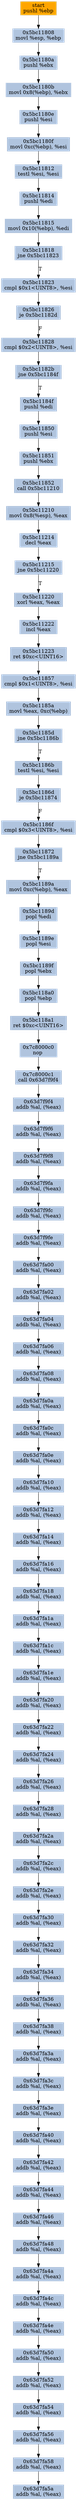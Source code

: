 digraph G {
node[shape=rectangle,style=filled,fillcolor=lightsteelblue,color=lightsteelblue]
bgcolor="transparent"
a0x5bc11807pushl_ebp[label="start\npushl %ebp",color="lightgrey",fillcolor="orange"];
a0x5bc11808movl_esp_ebp[label="0x5bc11808\nmovl %esp, %ebp"];
a0x5bc1180apushl_ebx[label="0x5bc1180a\npushl %ebx"];
a0x5bc1180bmovl_0x8ebp__ebx[label="0x5bc1180b\nmovl 0x8(%ebp), %ebx"];
a0x5bc1180epushl_esi[label="0x5bc1180e\npushl %esi"];
a0x5bc1180fmovl_0xcebp__esi[label="0x5bc1180f\nmovl 0xc(%ebp), %esi"];
a0x5bc11812testl_esi_esi[label="0x5bc11812\ntestl %esi, %esi"];
a0x5bc11814pushl_edi[label="0x5bc11814\npushl %edi"];
a0x5bc11815movl_0x10ebp__edi[label="0x5bc11815\nmovl 0x10(%ebp), %edi"];
a0x5bc11818jne_0x5bc11823[label="0x5bc11818\njne 0x5bc11823"];
a0x5bc11823cmpl_0x1UINT8_esi[label="0x5bc11823\ncmpl $0x1<UINT8>, %esi"];
a0x5bc11826je_0x5bc1182d[label="0x5bc11826\nje 0x5bc1182d"];
a0x5bc11828cmpl_0x2UINT8_esi[label="0x5bc11828\ncmpl $0x2<UINT8>, %esi"];
a0x5bc1182bjne_0x5bc1184f[label="0x5bc1182b\njne 0x5bc1184f"];
a0x5bc1184fpushl_edi[label="0x5bc1184f\npushl %edi"];
a0x5bc11850pushl_esi[label="0x5bc11850\npushl %esi"];
a0x5bc11851pushl_ebx[label="0x5bc11851\npushl %ebx"];
a0x5bc11852call_0x5bc11210[label="0x5bc11852\ncall 0x5bc11210"];
a0x5bc11210movl_0x8esp__eax[label="0x5bc11210\nmovl 0x8(%esp), %eax"];
a0x5bc11214decl_eax[label="0x5bc11214\ndecl %eax"];
a0x5bc11215jne_0x5bc11220[label="0x5bc11215\njne 0x5bc11220"];
a0x5bc11220xorl_eax_eax[label="0x5bc11220\nxorl %eax, %eax"];
a0x5bc11222incl_eax[label="0x5bc11222\nincl %eax"];
a0x5bc11223ret_0xcUINT16[label="0x5bc11223\nret $0xc<UINT16>"];
a0x5bc11857cmpl_0x1UINT8_esi[label="0x5bc11857\ncmpl $0x1<UINT8>, %esi"];
a0x5bc1185amovl_eax_0xcebp_[label="0x5bc1185a\nmovl %eax, 0xc(%ebp)"];
a0x5bc1185djne_0x5bc1186b[label="0x5bc1185d\njne 0x5bc1186b"];
a0x5bc1186btestl_esi_esi[label="0x5bc1186b\ntestl %esi, %esi"];
a0x5bc1186dje_0x5bc11874[label="0x5bc1186d\nje 0x5bc11874"];
a0x5bc1186fcmpl_0x3UINT8_esi[label="0x5bc1186f\ncmpl $0x3<UINT8>, %esi"];
a0x5bc11872jne_0x5bc1189a[label="0x5bc11872\njne 0x5bc1189a"];
a0x5bc1189amovl_0xcebp__eax[label="0x5bc1189a\nmovl 0xc(%ebp), %eax"];
a0x5bc1189dpopl_edi[label="0x5bc1189d\npopl %edi"];
a0x5bc1189epopl_esi[label="0x5bc1189e\npopl %esi"];
a0x5bc1189fpopl_ebx[label="0x5bc1189f\npopl %ebx"];
a0x5bc118a0popl_ebp[label="0x5bc118a0\npopl %ebp"];
a0x5bc118a1ret_0xcUINT16[label="0x5bc118a1\nret $0xc<UINT16>"];
a0x7c8000c0nop_[label="0x7c8000c0\nnop "];
a0x7c8000c1call_0x63d7f9f4[label="0x7c8000c1\ncall 0x63d7f9f4"];
a0x63d7f9f4addb_al_eax_[label="0x63d7f9f4\naddb %al, (%eax)"];
a0x63d7f9f6addb_al_eax_[label="0x63d7f9f6\naddb %al, (%eax)"];
a0x63d7f9f8addb_al_eax_[label="0x63d7f9f8\naddb %al, (%eax)"];
a0x63d7f9faaddb_al_eax_[label="0x63d7f9fa\naddb %al, (%eax)"];
a0x63d7f9fcaddb_al_eax_[label="0x63d7f9fc\naddb %al, (%eax)"];
a0x63d7f9feaddb_al_eax_[label="0x63d7f9fe\naddb %al, (%eax)"];
a0x63d7fa00addb_al_eax_[label="0x63d7fa00\naddb %al, (%eax)"];
a0x63d7fa02addb_al_eax_[label="0x63d7fa02\naddb %al, (%eax)"];
a0x63d7fa04addb_al_eax_[label="0x63d7fa04\naddb %al, (%eax)"];
a0x63d7fa06addb_al_eax_[label="0x63d7fa06\naddb %al, (%eax)"];
a0x63d7fa08addb_al_eax_[label="0x63d7fa08\naddb %al, (%eax)"];
a0x63d7fa0aaddb_al_eax_[label="0x63d7fa0a\naddb %al, (%eax)"];
a0x63d7fa0caddb_al_eax_[label="0x63d7fa0c\naddb %al, (%eax)"];
a0x63d7fa0eaddb_al_eax_[label="0x63d7fa0e\naddb %al, (%eax)"];
a0x63d7fa10addb_al_eax_[label="0x63d7fa10\naddb %al, (%eax)"];
a0x63d7fa12addb_al_eax_[label="0x63d7fa12\naddb %al, (%eax)"];
a0x63d7fa14addb_al_eax_[label="0x63d7fa14\naddb %al, (%eax)"];
a0x63d7fa16addb_al_eax_[label="0x63d7fa16\naddb %al, (%eax)"];
a0x63d7fa18addb_al_eax_[label="0x63d7fa18\naddb %al, (%eax)"];
a0x63d7fa1aaddb_al_eax_[label="0x63d7fa1a\naddb %al, (%eax)"];
a0x63d7fa1caddb_al_eax_[label="0x63d7fa1c\naddb %al, (%eax)"];
a0x63d7fa1eaddb_al_eax_[label="0x63d7fa1e\naddb %al, (%eax)"];
a0x63d7fa20addb_al_eax_[label="0x63d7fa20\naddb %al, (%eax)"];
a0x63d7fa22addb_al_eax_[label="0x63d7fa22\naddb %al, (%eax)"];
a0x63d7fa24addb_al_eax_[label="0x63d7fa24\naddb %al, (%eax)"];
a0x63d7fa26addb_al_eax_[label="0x63d7fa26\naddb %al, (%eax)"];
a0x63d7fa28addb_al_eax_[label="0x63d7fa28\naddb %al, (%eax)"];
a0x63d7fa2aaddb_al_eax_[label="0x63d7fa2a\naddb %al, (%eax)"];
a0x63d7fa2caddb_al_eax_[label="0x63d7fa2c\naddb %al, (%eax)"];
a0x63d7fa2eaddb_al_eax_[label="0x63d7fa2e\naddb %al, (%eax)"];
a0x63d7fa30addb_al_eax_[label="0x63d7fa30\naddb %al, (%eax)"];
a0x63d7fa32addb_al_eax_[label="0x63d7fa32\naddb %al, (%eax)"];
a0x63d7fa34addb_al_eax_[label="0x63d7fa34\naddb %al, (%eax)"];
a0x63d7fa36addb_al_eax_[label="0x63d7fa36\naddb %al, (%eax)"];
a0x63d7fa38addb_al_eax_[label="0x63d7fa38\naddb %al, (%eax)"];
a0x63d7fa3aaddb_al_eax_[label="0x63d7fa3a\naddb %al, (%eax)"];
a0x63d7fa3caddb_al_eax_[label="0x63d7fa3c\naddb %al, (%eax)"];
a0x63d7fa3eaddb_al_eax_[label="0x63d7fa3e\naddb %al, (%eax)"];
a0x63d7fa40addb_al_eax_[label="0x63d7fa40\naddb %al, (%eax)"];
a0x63d7fa42addb_al_eax_[label="0x63d7fa42\naddb %al, (%eax)"];
a0x63d7fa44addb_al_eax_[label="0x63d7fa44\naddb %al, (%eax)"];
a0x63d7fa46addb_al_eax_[label="0x63d7fa46\naddb %al, (%eax)"];
a0x63d7fa48addb_al_eax_[label="0x63d7fa48\naddb %al, (%eax)"];
a0x63d7fa4aaddb_al_eax_[label="0x63d7fa4a\naddb %al, (%eax)"];
a0x63d7fa4caddb_al_eax_[label="0x63d7fa4c\naddb %al, (%eax)"];
a0x63d7fa4eaddb_al_eax_[label="0x63d7fa4e\naddb %al, (%eax)"];
a0x63d7fa50addb_al_eax_[label="0x63d7fa50\naddb %al, (%eax)"];
a0x63d7fa52addb_al_eax_[label="0x63d7fa52\naddb %al, (%eax)"];
a0x63d7fa54addb_al_eax_[label="0x63d7fa54\naddb %al, (%eax)"];
a0x63d7fa56addb_al_eax_[label="0x63d7fa56\naddb %al, (%eax)"];
a0x63d7fa58addb_al_eax_[label="0x63d7fa58\naddb %al, (%eax)"];
a0x63d7fa5aaddb_al_eax_[label="0x63d7fa5a\naddb %al, (%eax)"];
a0x5bc11807pushl_ebp -> a0x5bc11808movl_esp_ebp [color="#000000"];
a0x5bc11808movl_esp_ebp -> a0x5bc1180apushl_ebx [color="#000000"];
a0x5bc1180apushl_ebx -> a0x5bc1180bmovl_0x8ebp__ebx [color="#000000"];
a0x5bc1180bmovl_0x8ebp__ebx -> a0x5bc1180epushl_esi [color="#000000"];
a0x5bc1180epushl_esi -> a0x5bc1180fmovl_0xcebp__esi [color="#000000"];
a0x5bc1180fmovl_0xcebp__esi -> a0x5bc11812testl_esi_esi [color="#000000"];
a0x5bc11812testl_esi_esi -> a0x5bc11814pushl_edi [color="#000000"];
a0x5bc11814pushl_edi -> a0x5bc11815movl_0x10ebp__edi [color="#000000"];
a0x5bc11815movl_0x10ebp__edi -> a0x5bc11818jne_0x5bc11823 [color="#000000"];
a0x5bc11818jne_0x5bc11823 -> a0x5bc11823cmpl_0x1UINT8_esi [color="#000000",label="T"];
a0x5bc11823cmpl_0x1UINT8_esi -> a0x5bc11826je_0x5bc1182d [color="#000000"];
a0x5bc11826je_0x5bc1182d -> a0x5bc11828cmpl_0x2UINT8_esi [color="#000000",label="F"];
a0x5bc11828cmpl_0x2UINT8_esi -> a0x5bc1182bjne_0x5bc1184f [color="#000000"];
a0x5bc1182bjne_0x5bc1184f -> a0x5bc1184fpushl_edi [color="#000000",label="T"];
a0x5bc1184fpushl_edi -> a0x5bc11850pushl_esi [color="#000000"];
a0x5bc11850pushl_esi -> a0x5bc11851pushl_ebx [color="#000000"];
a0x5bc11851pushl_ebx -> a0x5bc11852call_0x5bc11210 [color="#000000"];
a0x5bc11852call_0x5bc11210 -> a0x5bc11210movl_0x8esp__eax [color="#000000"];
a0x5bc11210movl_0x8esp__eax -> a0x5bc11214decl_eax [color="#000000"];
a0x5bc11214decl_eax -> a0x5bc11215jne_0x5bc11220 [color="#000000"];
a0x5bc11215jne_0x5bc11220 -> a0x5bc11220xorl_eax_eax [color="#000000",label="T"];
a0x5bc11220xorl_eax_eax -> a0x5bc11222incl_eax [color="#000000"];
a0x5bc11222incl_eax -> a0x5bc11223ret_0xcUINT16 [color="#000000"];
a0x5bc11223ret_0xcUINT16 -> a0x5bc11857cmpl_0x1UINT8_esi [color="#000000"];
a0x5bc11857cmpl_0x1UINT8_esi -> a0x5bc1185amovl_eax_0xcebp_ [color="#000000"];
a0x5bc1185amovl_eax_0xcebp_ -> a0x5bc1185djne_0x5bc1186b [color="#000000"];
a0x5bc1185djne_0x5bc1186b -> a0x5bc1186btestl_esi_esi [color="#000000",label="T"];
a0x5bc1186btestl_esi_esi -> a0x5bc1186dje_0x5bc11874 [color="#000000"];
a0x5bc1186dje_0x5bc11874 -> a0x5bc1186fcmpl_0x3UINT8_esi [color="#000000",label="F"];
a0x5bc1186fcmpl_0x3UINT8_esi -> a0x5bc11872jne_0x5bc1189a [color="#000000"];
a0x5bc11872jne_0x5bc1189a -> a0x5bc1189amovl_0xcebp__eax [color="#000000",label="T"];
a0x5bc1189amovl_0xcebp__eax -> a0x5bc1189dpopl_edi [color="#000000"];
a0x5bc1189dpopl_edi -> a0x5bc1189epopl_esi [color="#000000"];
a0x5bc1189epopl_esi -> a0x5bc1189fpopl_ebx [color="#000000"];
a0x5bc1189fpopl_ebx -> a0x5bc118a0popl_ebp [color="#000000"];
a0x5bc118a0popl_ebp -> a0x5bc118a1ret_0xcUINT16 [color="#000000"];
a0x5bc118a1ret_0xcUINT16 -> a0x7c8000c0nop_ [color="#000000"];
a0x7c8000c0nop_ -> a0x7c8000c1call_0x63d7f9f4 [color="#000000"];
a0x7c8000c1call_0x63d7f9f4 -> a0x63d7f9f4addb_al_eax_ [color="#000000"];
a0x63d7f9f4addb_al_eax_ -> a0x63d7f9f6addb_al_eax_ [color="#000000"];
a0x63d7f9f6addb_al_eax_ -> a0x63d7f9f8addb_al_eax_ [color="#000000"];
a0x63d7f9f8addb_al_eax_ -> a0x63d7f9faaddb_al_eax_ [color="#000000"];
a0x63d7f9faaddb_al_eax_ -> a0x63d7f9fcaddb_al_eax_ [color="#000000"];
a0x63d7f9fcaddb_al_eax_ -> a0x63d7f9feaddb_al_eax_ [color="#000000"];
a0x63d7f9feaddb_al_eax_ -> a0x63d7fa00addb_al_eax_ [color="#000000"];
a0x63d7fa00addb_al_eax_ -> a0x63d7fa02addb_al_eax_ [color="#000000"];
a0x63d7fa02addb_al_eax_ -> a0x63d7fa04addb_al_eax_ [color="#000000"];
a0x63d7fa04addb_al_eax_ -> a0x63d7fa06addb_al_eax_ [color="#000000"];
a0x63d7fa06addb_al_eax_ -> a0x63d7fa08addb_al_eax_ [color="#000000"];
a0x63d7fa08addb_al_eax_ -> a0x63d7fa0aaddb_al_eax_ [color="#000000"];
a0x63d7fa0aaddb_al_eax_ -> a0x63d7fa0caddb_al_eax_ [color="#000000"];
a0x63d7fa0caddb_al_eax_ -> a0x63d7fa0eaddb_al_eax_ [color="#000000"];
a0x63d7fa0eaddb_al_eax_ -> a0x63d7fa10addb_al_eax_ [color="#000000"];
a0x63d7fa10addb_al_eax_ -> a0x63d7fa12addb_al_eax_ [color="#000000"];
a0x63d7fa12addb_al_eax_ -> a0x63d7fa14addb_al_eax_ [color="#000000"];
a0x63d7fa14addb_al_eax_ -> a0x63d7fa16addb_al_eax_ [color="#000000"];
a0x63d7fa16addb_al_eax_ -> a0x63d7fa18addb_al_eax_ [color="#000000"];
a0x63d7fa18addb_al_eax_ -> a0x63d7fa1aaddb_al_eax_ [color="#000000"];
a0x63d7fa1aaddb_al_eax_ -> a0x63d7fa1caddb_al_eax_ [color="#000000"];
a0x63d7fa1caddb_al_eax_ -> a0x63d7fa1eaddb_al_eax_ [color="#000000"];
a0x63d7fa1eaddb_al_eax_ -> a0x63d7fa20addb_al_eax_ [color="#000000"];
a0x63d7fa20addb_al_eax_ -> a0x63d7fa22addb_al_eax_ [color="#000000"];
a0x63d7fa22addb_al_eax_ -> a0x63d7fa24addb_al_eax_ [color="#000000"];
a0x63d7fa24addb_al_eax_ -> a0x63d7fa26addb_al_eax_ [color="#000000"];
a0x63d7fa26addb_al_eax_ -> a0x63d7fa28addb_al_eax_ [color="#000000"];
a0x63d7fa28addb_al_eax_ -> a0x63d7fa2aaddb_al_eax_ [color="#000000"];
a0x63d7fa2aaddb_al_eax_ -> a0x63d7fa2caddb_al_eax_ [color="#000000"];
a0x63d7fa2caddb_al_eax_ -> a0x63d7fa2eaddb_al_eax_ [color="#000000"];
a0x63d7fa2eaddb_al_eax_ -> a0x63d7fa30addb_al_eax_ [color="#000000"];
a0x63d7fa30addb_al_eax_ -> a0x63d7fa32addb_al_eax_ [color="#000000"];
a0x63d7fa32addb_al_eax_ -> a0x63d7fa34addb_al_eax_ [color="#000000"];
a0x63d7fa34addb_al_eax_ -> a0x63d7fa36addb_al_eax_ [color="#000000"];
a0x63d7fa36addb_al_eax_ -> a0x63d7fa38addb_al_eax_ [color="#000000"];
a0x63d7fa38addb_al_eax_ -> a0x63d7fa3aaddb_al_eax_ [color="#000000"];
a0x63d7fa3aaddb_al_eax_ -> a0x63d7fa3caddb_al_eax_ [color="#000000"];
a0x63d7fa3caddb_al_eax_ -> a0x63d7fa3eaddb_al_eax_ [color="#000000"];
a0x63d7fa3eaddb_al_eax_ -> a0x63d7fa40addb_al_eax_ [color="#000000"];
a0x63d7fa40addb_al_eax_ -> a0x63d7fa42addb_al_eax_ [color="#000000"];
a0x63d7fa42addb_al_eax_ -> a0x63d7fa44addb_al_eax_ [color="#000000"];
a0x63d7fa44addb_al_eax_ -> a0x63d7fa46addb_al_eax_ [color="#000000"];
a0x63d7fa46addb_al_eax_ -> a0x63d7fa48addb_al_eax_ [color="#000000"];
a0x63d7fa48addb_al_eax_ -> a0x63d7fa4aaddb_al_eax_ [color="#000000"];
a0x63d7fa4aaddb_al_eax_ -> a0x63d7fa4caddb_al_eax_ [color="#000000"];
a0x63d7fa4caddb_al_eax_ -> a0x63d7fa4eaddb_al_eax_ [color="#000000"];
a0x63d7fa4eaddb_al_eax_ -> a0x63d7fa50addb_al_eax_ [color="#000000"];
a0x63d7fa50addb_al_eax_ -> a0x63d7fa52addb_al_eax_ [color="#000000"];
a0x63d7fa52addb_al_eax_ -> a0x63d7fa54addb_al_eax_ [color="#000000"];
a0x63d7fa54addb_al_eax_ -> a0x63d7fa56addb_al_eax_ [color="#000000"];
a0x63d7fa56addb_al_eax_ -> a0x63d7fa58addb_al_eax_ [color="#000000"];
a0x63d7fa58addb_al_eax_ -> a0x63d7fa5aaddb_al_eax_ [color="#000000"];
}
